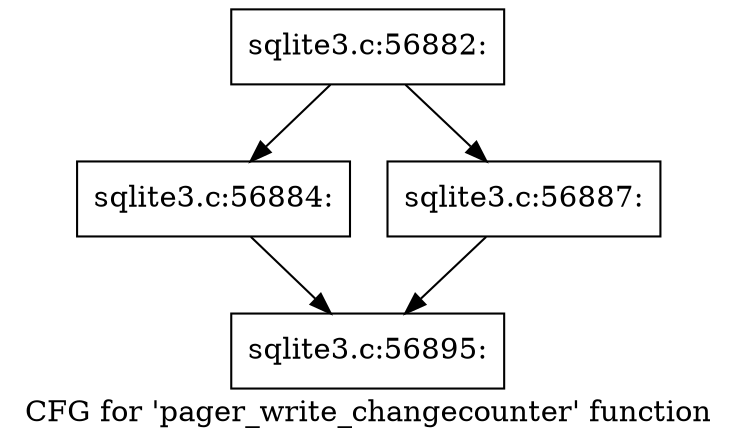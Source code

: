 digraph "CFG for 'pager_write_changecounter' function" {
	label="CFG for 'pager_write_changecounter' function";

	Node0x55c0f737d5c0 [shape=record,label="{sqlite3.c:56882:}"];
	Node0x55c0f737d5c0 -> Node0x55c0f738d0c0;
	Node0x55c0f737d5c0 -> Node0x55c0f738d110;
	Node0x55c0f738d0c0 [shape=record,label="{sqlite3.c:56884:}"];
	Node0x55c0f738d0c0 -> Node0x55c0f5443fd0;
	Node0x55c0f738d110 [shape=record,label="{sqlite3.c:56887:}"];
	Node0x55c0f738d110 -> Node0x55c0f5443fd0;
	Node0x55c0f5443fd0 [shape=record,label="{sqlite3.c:56895:}"];
}

